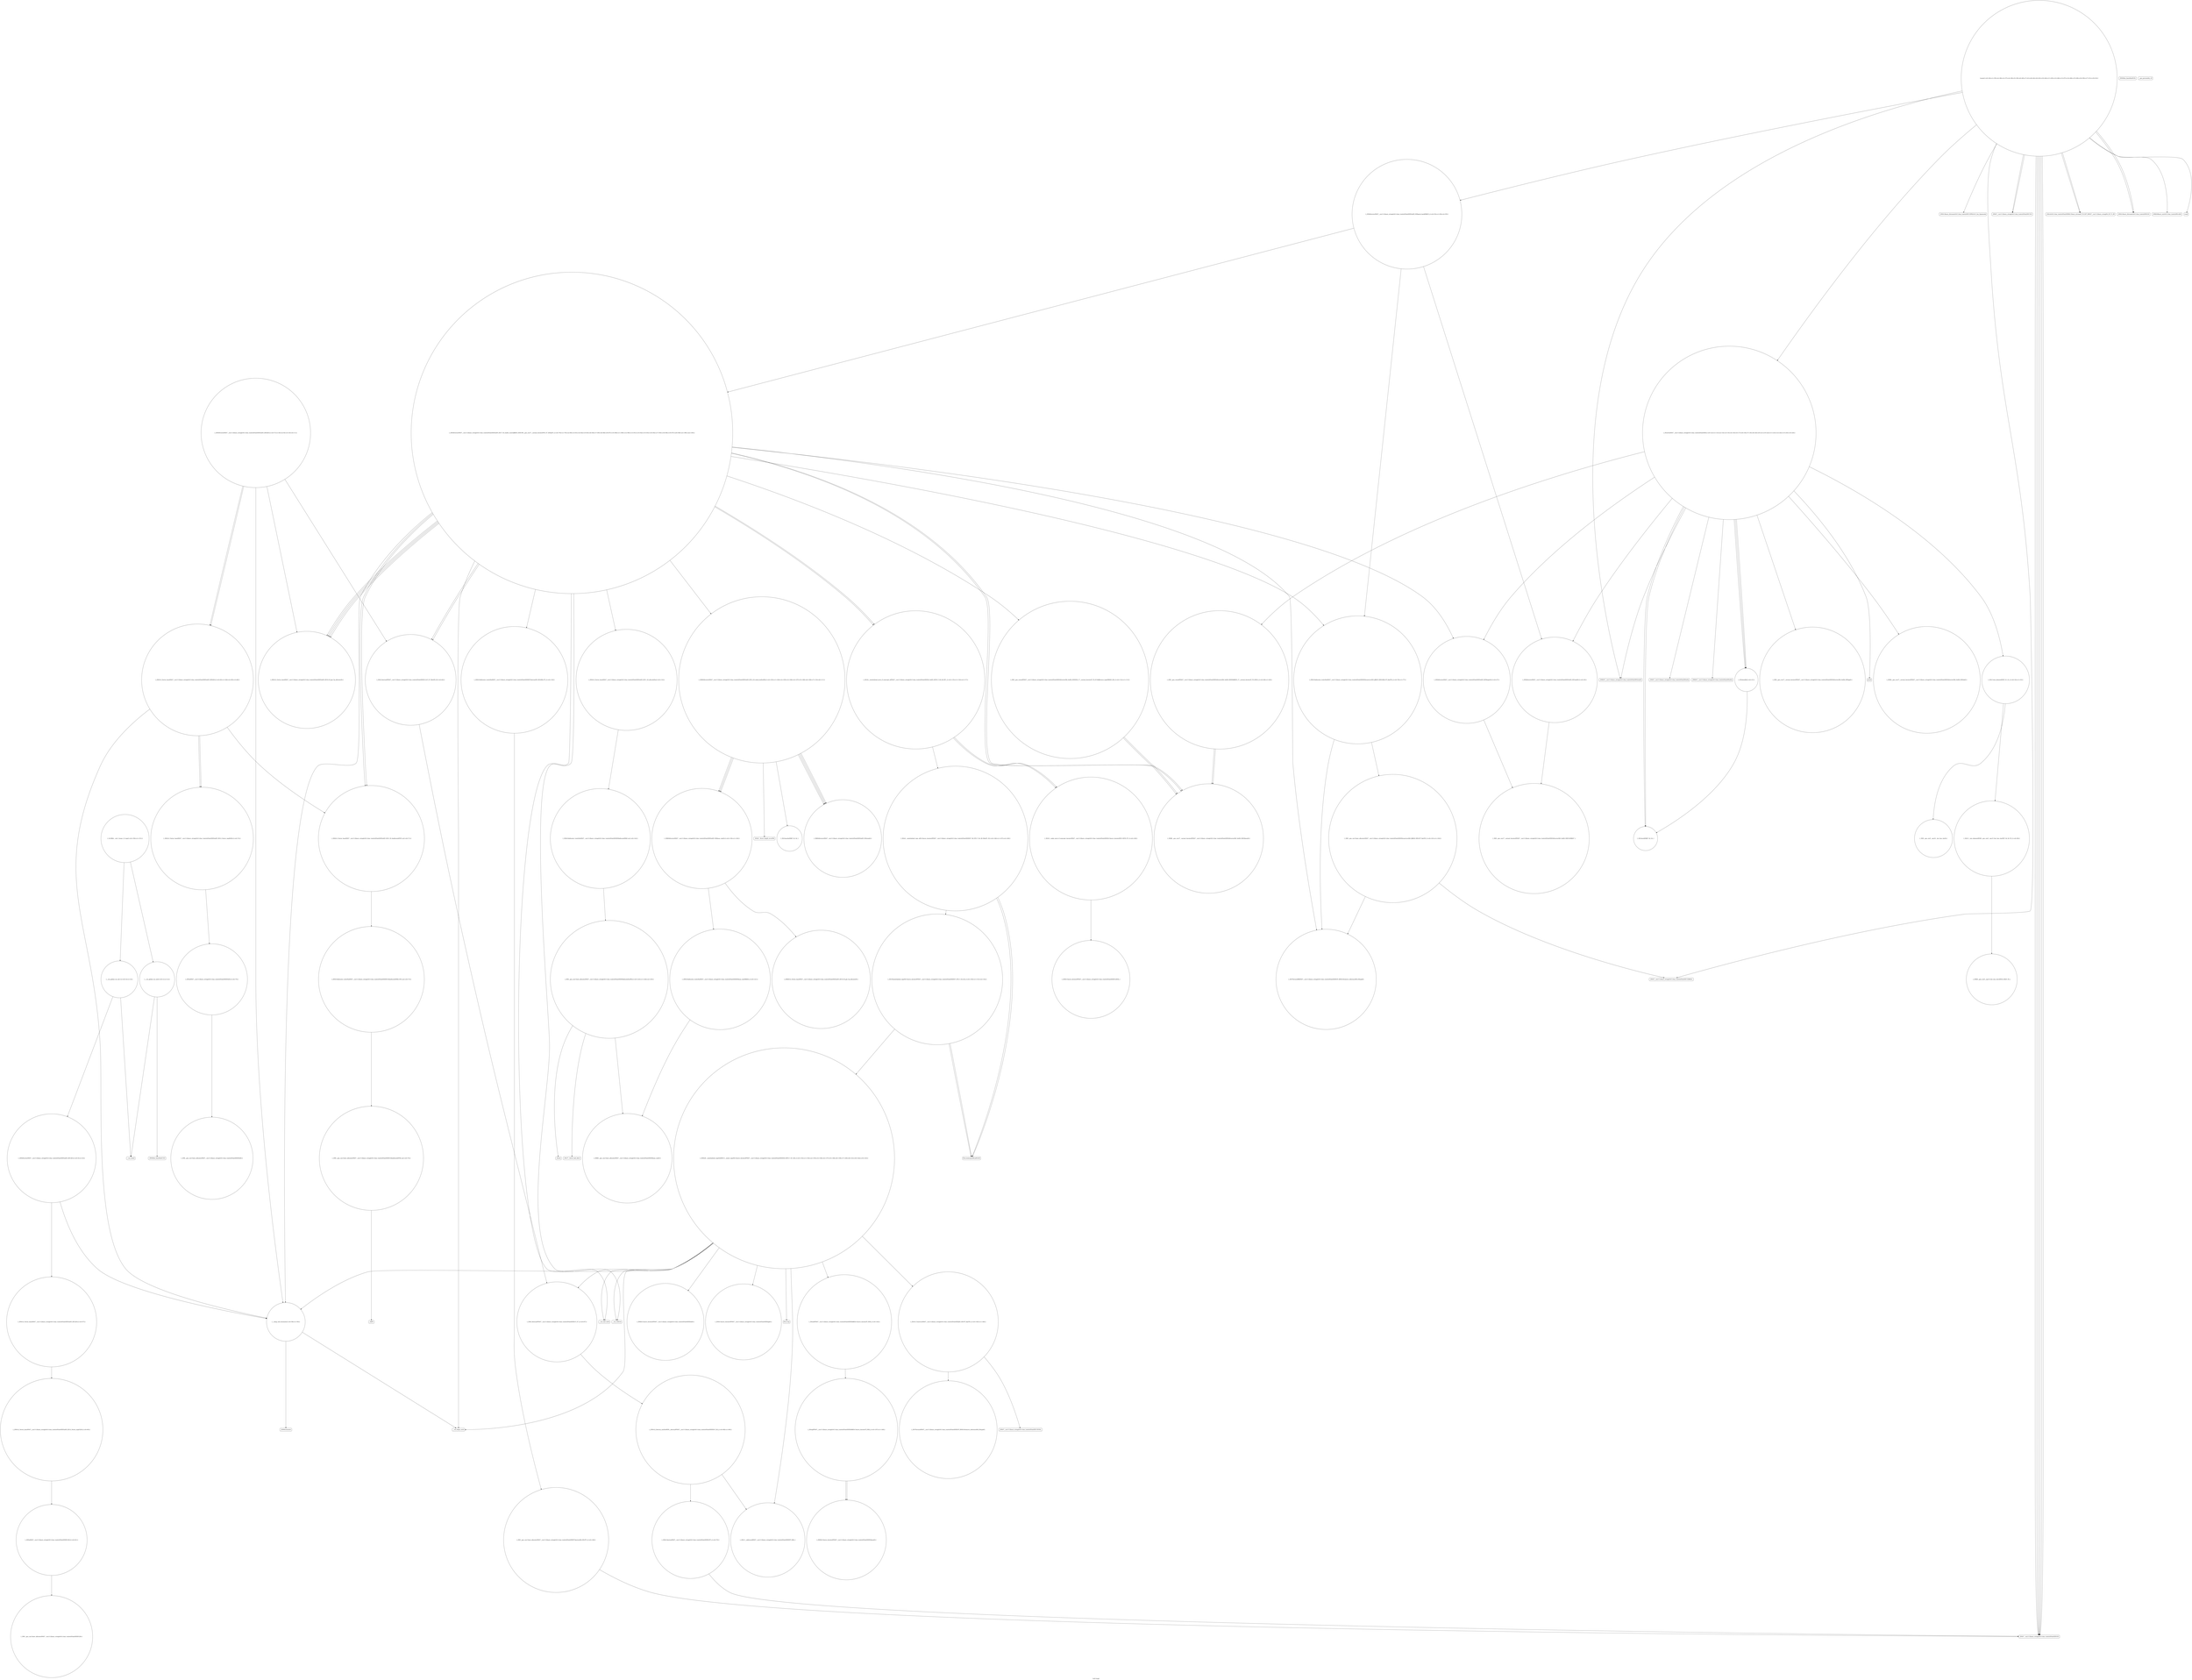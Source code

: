 digraph "Call Graph" {
	label="Call Graph";

	Node0x55954c6fb450 [shape=record,shape=circle,label="{__cxx_global_var_init|{<s0>1|<s1>2}}"];
	Node0x55954c6fb450:s0 -> Node0x55954c6f9440[color=black];
	Node0x55954c6fb450:s1 -> Node0x55954c8bb0c0[color=black];
	Node0x55954c8bec60 [shape=record,shape=circle,label="{_ZNKSt13move_iteratorIPNSt7__cxx1112basic_stringIcSt11char_traitsIcESaIcEEEE4baseEv}"];
	Node0x55954c8bb2c0 [shape=record,shape=circle,label="{_Z5solveiiNSt7__cxx1112basic_stringIcSt11char_traitsIcESaIcEEE|{<s0>12|<s1>13|<s2>14|<s3>15|<s4>16|<s5>17|<s6>18|<s7>19|<s8>20|<s9>21|<s10>22|<s11>23|<s12>24|<s13>25|<s14>26}}"];
	Node0x55954c8bb2c0:s0 -> Node0x55954c8bb340[color=black];
	Node0x55954c8bb2c0:s1 -> Node0x55954c8bb440[color=black];
	Node0x55954c8bb2c0:s2 -> Node0x55954c8bb3c0[color=black];
	Node0x55954c8bb2c0:s3 -> Node0x55954c8bb4c0[color=black];
	Node0x55954c8bb2c0:s4 -> Node0x55954c8bb540[color=black];
	Node0x55954c8bb2c0:s5 -> Node0x55954c8bb5c0[color=black];
	Node0x55954c8bb2c0:s6 -> Node0x55954c8bb640[color=black];
	Node0x55954c8bb2c0:s7 -> Node0x55954c8bb740[color=black];
	Node0x55954c8bb2c0:s8 -> Node0x55954c8bb6c0[color=black];
	Node0x55954c8bb2c0:s9 -> Node0x55954c8bb6c0[color=black];
	Node0x55954c8bb2c0:s10 -> Node0x55954c8bb740[color=black];
	Node0x55954c8bb2c0:s11 -> Node0x55954c8bb6c0[color=black];
	Node0x55954c8bb2c0:s12 -> Node0x55954c8bb7c0[color=black];
	Node0x55954c8bb2c0:s13 -> Node0x55954c8bb8c0[color=black];
	Node0x55954c8bb2c0:s14 -> Node0x55954c8bb840[color=black];
	Node0x55954c8bb640 [shape=record,shape=Mrecord,label="{_ZNKSt7__cxx1112basic_stringIcSt11char_traitsIcESaIcEEixEm}"];
	Node0x55954c8bb9c0 [shape=record,shape=Mrecord,label="{_ZNSt14basic_ifstreamIcSt11char_traitsIcEEC1EPKcSt13_Ios_Openmode}"];
	Node0x55954c8bbd40 [shape=record,shape=Mrecord,label="{_ZNSt7__cxx1112basic_stringIcSt11char_traitsIcESaIcEEC1ERKS4_}"];
	Node0x55954c8bc0c0 [shape=record,shape=circle,label="{__clang_call_terminate|{<s0>58|<s1>59}}"];
	Node0x55954c8bc0c0:s0 -> Node0x55954c8bc140[color=black];
	Node0x55954c8bc0c0:s1 -> Node0x55954c8bc1c0[color=black];
	Node0x55954c8bc440 [shape=record,shape=circle,label="{_ZNSt12_Vector_baseINSt7__cxx1112basic_stringIcSt11char_traitsIcESaIcEEESaIS5_EE19_M_get_Tp_allocatorEv}"];
	Node0x55954c8bd7e0 [shape=record,shape=circle,label="{_ZNSt12_Vector_baseINSt7__cxx1112basic_stringIcSt11char_traitsIcESaIcEEESaIS5_EE12_Vector_implD2Ev|{<s0>72}}"];
	Node0x55954c8bd7e0:s0 -> Node0x55954c8bd9e0[color=black];
	Node0x55954c8bdb60 [shape=record,shape=circle,label="{_ZNK9__gnu_cxx17__normal_iteratorIPNSt7__cxx1112basic_stringIcSt11char_traitsIcESaIcEEESt6vectorIS6_SaIS6_EEE4baseEv}"];
	Node0x55954c8bdee0 [shape=record,shape=circle,label="{_ZNSt12_Vector_baseINSt7__cxx1112basic_stringIcSt11char_traitsIcESaIcEEESaIS5_EE11_M_allocateEm|{<s0>114}}"];
	Node0x55954c8bdee0:s0 -> Node0x55954c8be4e0[color=black];
	Node0x55954c8be260 [shape=record,shape=Mrecord,label="{_ZSt20__throw_length_errorPKc}"];
	Node0x55954c8be5e0 [shape=record,shape=Mrecord,label="{_ZSt17__throw_bad_allocv}"];
	Node0x55954c8be960 [shape=record,shape=circle,label="{_ZStneIPNSt7__cxx1112basic_stringIcSt11char_traitsIcESaIcEEEEbRKSt13move_iteratorIT_ESB_|{<s0>144}}"];
	Node0x55954c8be960:s0 -> Node0x55954c8bebe0[color=black];
	Node0x55954c6f9440 [shape=record,shape=Mrecord,label="{_ZNSt8ios_base4InitC1Ev}"];
	Node0x55954c8bece0 [shape=record,shape=circle,label="{_ZSt7forwardINSt7__cxx1112basic_stringIcSt11char_traitsIcESaIcEEEEOT_RNSt16remove_referenceIS6_E4typeE}"];
	Node0x55954c8bb340 [shape=record,shape=circle,label="{_ZNSt6vectorINSt7__cxx1112basic_stringIcSt11char_traitsIcESaIcEEESaIS5_EE5beginEv|{<s0>27}}"];
	Node0x55954c8bb340:s0 -> Node0x55954c8bdae0[color=black];
	Node0x55954c8bb6c0 [shape=record,shape=circle,label="{_Z5chminRii|{<s0>31}}"];
	Node0x55954c8bb6c0:s0 -> Node0x55954c8bb740[color=black];
	Node0x55954c8bba40 [shape=record,shape=Mrecord,label="{_ZNSt7__cxx1112basic_stringIcSt11char_traitsIcESaIcEEC1Ev}"];
	Node0x55954c8bbdc0 [shape=record,shape=Mrecord,label="{_ZNSt7__cxx1112basic_stringIcSt11char_traitsIcESaIcEED1Ev}"];
	Node0x55954c8bc140 [shape=record,shape=Mrecord,label="{__cxa_begin_catch}"];
	Node0x55954c8bc4c0 [shape=record,shape=circle,label="{_ZNSt12_Vector_baseINSt7__cxx1112basic_stringIcSt11char_traitsIcESaIcEEESaIS5_EED2Ev|{<s0>63|<s1>64|<s2>65|<s3>66}}"];
	Node0x55954c8bc4c0:s0 -> Node0x55954c8bd760[color=black];
	Node0x55954c8bc4c0:s1 -> Node0x55954c8bd7e0[color=black];
	Node0x55954c8bc4c0:s2 -> Node0x55954c8bd7e0[color=black];
	Node0x55954c8bc4c0:s3 -> Node0x55954c8bc0c0[color=black];
	Node0x55954c8bd860 [shape=record,shape=circle,label="{_ZNSt16allocator_traitsISaINSt7__cxx1112basic_stringIcSt11char_traitsIcESaIcEEEEE10deallocateERS6_PS5_m|{<s0>73}}"];
	Node0x55954c8bd860:s0 -> Node0x55954c8bd8e0[color=black];
	Node0x55954c8bdbe0 [shape=record,shape=circle,label="{_ZNSt16allocator_traitsISaINSt7__cxx1112basic_stringIcSt11char_traitsIcESaIcEEEEE9constructIS5_JRKS5_EEEvRS6_PT_DpOT0_|{<s0>76|<s1>77}}"];
	Node0x55954c8bdbe0:s0 -> Node0x55954c8bdd60[color=black];
	Node0x55954c8bdbe0:s1 -> Node0x55954c8bdce0[color=black];
	Node0x55954c8bdf60 [shape=record,shape=circle,label="{_ZSt34__uninitialized_move_if_noexcept_aIPNSt7__cxx1112basic_stringIcSt11char_traitsIcESaIcEEES6_SaIS5_EET0_T_S9_S8_RT1_|{<s0>115|<s1>116|<s2>117}}"];
	Node0x55954c8bdf60:s0 -> Node0x55954c8be760[color=black];
	Node0x55954c8bdf60:s1 -> Node0x55954c8be760[color=black];
	Node0x55954c8bdf60:s2 -> Node0x55954c8be6e0[color=black];
	Node0x55954c8be2e0 [shape=record,shape=circle,label="{_ZSt3maxImERKT_S2_S2_}"];
	Node0x55954c8be660 [shape=record,shape=Mrecord,label="{_Znwm}"];
	Node0x55954c8be9e0 [shape=record,shape=circle,label="{_ZSt10_ConstructINSt7__cxx1112basic_stringIcSt11char_traitsIcESaIcEEEJS5_EEvPT_DpOT0_|{<s0>145|<s1>146}}"];
	Node0x55954c8be9e0:s0 -> Node0x55954c8bece0[color=black];
	Node0x55954c8be9e0:s1 -> Node0x55954c8bed60[color=black];
	Node0x55954c8bb040 [shape=record,shape=Mrecord,label="{_ZNSt8ios_base4InitD1Ev}"];
	Node0x55954c8bed60 [shape=record,shape=Mrecord,label="{_ZNSt7__cxx1112basic_stringIcSt11char_traitsIcESaIcEEC1EOS4_}"];
	Node0x55954c8bb3c0 [shape=record,shape=circle,label="{_ZN9__gnu_cxxneIPNSt7__cxx1112basic_stringIcSt11char_traitsIcESaIcEEESt6vectorIS6_SaIS6_EEEEbRKNS_17__normal_iteratorIT_T0_EESG_|{<s0>28|<s1>29}}"];
	Node0x55954c8bb3c0:s0 -> Node0x55954c8bdb60[color=black];
	Node0x55954c8bb3c0:s1 -> Node0x55954c8bdb60[color=black];
	Node0x55954c8bb740 [shape=record,shape=circle,label="{_ZSt3minIiERKT_S2_S2_}"];
	Node0x55954c8bbac0 [shape=record,shape=Mrecord,label="{_ZStrsIcSt11char_traitsIcESaIcEERSt13basic_istreamIT_T0_ES7_RNSt7__cxx1112basic_stringIS4_S5_T1_EE}"];
	Node0x55954c8bbe40 [shape=record,shape=Mrecord,label="{_ZNSt14basic_ifstreamIcSt11char_traitsIcEED1Ev}"];
	Node0x55954c8bc1c0 [shape=record,shape=Mrecord,label="{_ZSt9terminatev}"];
	Node0x55954c8bc540 [shape=record,shape=circle,label="{_ZSt8_DestroyIPNSt7__cxx1112basic_stringIcSt11char_traitsIcESaIcEEEEvT_S7_|{<s0>67}}"];
	Node0x55954c8bc540:s0 -> Node0x55954c8bc5c0[color=black];
	Node0x55954c8bd8e0 [shape=record,shape=circle,label="{_ZN9__gnu_cxx13new_allocatorINSt7__cxx1112basic_stringIcSt11char_traitsIcESaIcEEEE10deallocateEPS6_m|{<s0>74}}"];
	Node0x55954c8bd8e0:s0 -> Node0x55954c8bd960[color=black];
	Node0x55954c8bdc60 [shape=record,shape=circle,label="{_ZNSt6vectorINSt7__cxx1112basic_stringIcSt11char_traitsIcESaIcEEESaIS5_EE17_M_realloc_insertIJRKS5_EEEvN9__gnu_cxx17__normal_iteratorIPS5_S7_EEDpOT_|{<s0>78|<s1>79|<s2>80|<s3>81|<s4>82|<s5>83|<s6>84|<s7>85|<s8>86|<s9>87|<s10>88|<s11>89|<s12>90|<s13>91|<s14>92|<s15>93|<s16>94|<s17>95|<s18>96|<s19>97|<s20>98|<s21>99|<s22>100}}"];
	Node0x55954c8bdc60:s0 -> Node0x55954c8bdde0[color=black];
	Node0x55954c8bdc60:s1 -> Node0x55954c8bb340[color=black];
	Node0x55954c8bdc60:s2 -> Node0x55954c8bde60[color=black];
	Node0x55954c8bdc60:s3 -> Node0x55954c8bdee0[color=black];
	Node0x55954c8bdc60:s4 -> Node0x55954c8bdd60[color=black];
	Node0x55954c8bdc60:s5 -> Node0x55954c8bdbe0[color=black];
	Node0x55954c8bdc60:s6 -> Node0x55954c8bdb60[color=black];
	Node0x55954c8bdc60:s7 -> Node0x55954c8bc440[color=black];
	Node0x55954c8bdc60:s8 -> Node0x55954c8bdf60[color=black];
	Node0x55954c8bdc60:s9 -> Node0x55954c8bdb60[color=black];
	Node0x55954c8bdc60:s10 -> Node0x55954c8bc440[color=black];
	Node0x55954c8bdc60:s11 -> Node0x55954c8bdf60[color=black];
	Node0x55954c8bdc60:s12 -> Node0x55954c8bc140[color=black];
	Node0x55954c8bdc60:s13 -> Node0x55954c8bdfe0[color=black];
	Node0x55954c8bdc60:s14 -> Node0x55954c8be0e0[color=black];
	Node0x55954c8bdc60:s15 -> Node0x55954c8bc440[color=black];
	Node0x55954c8bdc60:s16 -> Node0x55954c8bc3c0[color=black];
	Node0x55954c8bdc60:s17 -> Node0x55954c8bd760[color=black];
	Node0x55954c8bdc60:s18 -> Node0x55954c8be060[color=black];
	Node0x55954c8bdc60:s19 -> Node0x55954c8bc440[color=black];
	Node0x55954c8bdc60:s20 -> Node0x55954c8bc3c0[color=black];
	Node0x55954c8bdc60:s21 -> Node0x55954c8bd760[color=black];
	Node0x55954c8bdc60:s22 -> Node0x55954c8bc0c0[color=black];
	Node0x55954c8bdfe0 [shape=record,shape=circle,label="{_ZNSt16allocator_traitsISaINSt7__cxx1112basic_stringIcSt11char_traitsIcESaIcEEEEE7destroyIS5_EEvRS6_PT_|{<s0>118}}"];
	Node0x55954c8bdfe0:s0 -> Node0x55954c8bee60[color=black];
	Node0x55954c8be360 [shape=record,shape=circle,label="{_ZNSt16allocator_traitsISaINSt7__cxx1112basic_stringIcSt11char_traitsIcESaIcEEEEE8max_sizeERKS6_|{<s0>121}}"];
	Node0x55954c8be360:s0 -> Node0x55954c8be460[color=black];
	Node0x55954c8be6e0 [shape=record,shape=circle,label="{_ZSt22__uninitialized_copy_aISt13move_iteratorIPNSt7__cxx1112basic_stringIcSt11char_traitsIcESaIcEEEES7_S6_ET0_T_SA_S9_RSaIT1_E|{<s0>126|<s1>127|<s2>128}}"];
	Node0x55954c8be6e0:s0 -> Node0x55954c8be860[color=black];
	Node0x55954c8be6e0:s1 -> Node0x55954c8be860[color=black];
	Node0x55954c8be6e0:s2 -> Node0x55954c8be7e0[color=black];
	Node0x55954c8bea60 [shape=record,shape=circle,label="{_ZNKSt13move_iteratorIPNSt7__cxx1112basic_stringIcSt11char_traitsIcESaIcEEEEdeEv}"];
	Node0x55954c8bb0c0 [shape=record,shape=Mrecord,label="{__cxa_atexit}"];
	Node0x55954c8bede0 [shape=record,shape=circle,label="{_ZNSt13move_iteratorIPNSt7__cxx1112basic_stringIcSt11char_traitsIcESaIcEEEEC2ES6_}"];
	Node0x55954c8bb440 [shape=record,shape=circle,label="{_ZNSt6vectorINSt7__cxx1112basic_stringIcSt11char_traitsIcESaIcEEESaIS5_EE3endEv|{<s0>30}}"];
	Node0x55954c8bb440:s0 -> Node0x55954c8bdae0[color=black];
	Node0x55954c8bb7c0 [shape=record,shape=circle,label="{_ZN9__gnu_cxx17__normal_iteratorIPNSt7__cxx1112basic_stringIcSt11char_traitsIcESaIcEEESt6vectorIS6_SaIS6_EEEppEv}"];
	Node0x55954c8bbb40 [shape=record,shape=Mrecord,label="{__gxx_personality_v0}"];
	Node0x55954c8bbec0 [shape=record,shape=circle,label="{_ZSt13__min_elementIPiN9__gnu_cxx5__ops15_Iter_less_iterEET_S4_S4_T0_|{<s0>56}}"];
	Node0x55954c8bbec0:s0 -> Node0x55954c8bbfc0[color=black];
	Node0x55954c8bc240 [shape=record,shape=circle,label="{_ZNSt12_Vector_baseINSt7__cxx1112basic_stringIcSt11char_traitsIcESaIcEEESaIS5_EE12_Vector_implC2Ev|{<s0>60}}"];
	Node0x55954c8bc240:s0 -> Node0x55954c8bc2c0[color=black];
	Node0x55954c8bc5c0 [shape=record,shape=circle,label="{_ZNSt12_Destroy_auxILb0EE9__destroyIPNSt7__cxx1112basic_stringIcSt11char_traitsIcESaIcEEEEEvT_S9_|{<s0>68|<s1>69}}"];
	Node0x55954c8bc5c0:s0 -> Node0x55954c8bc6c0[color=black];
	Node0x55954c8bc5c0:s1 -> Node0x55954c8bc640[color=black];
	Node0x55954c8bd960 [shape=record,shape=Mrecord,label="{_ZdlPv}"];
	Node0x55954c8bdce0 [shape=record,shape=circle,label="{_ZN9__gnu_cxx13new_allocatorINSt7__cxx1112basic_stringIcSt11char_traitsIcESaIcEEEE9constructIS6_JRKS6_EEEvPT_DpOT0_|{<s0>101|<s1>102}}"];
	Node0x55954c8bdce0:s0 -> Node0x55954c8bdd60[color=black];
	Node0x55954c8bdce0:s1 -> Node0x55954c8bbd40[color=black];
	Node0x55954c8be060 [shape=record,shape=Mrecord,label="{__cxa_rethrow}"];
	Node0x55954c8be3e0 [shape=record,shape=circle,label="{_ZNKSt12_Vector_baseINSt7__cxx1112basic_stringIcSt11char_traitsIcESaIcEEESaIS5_EE19_M_get_Tp_allocatorEv}"];
	Node0x55954c8be760 [shape=record,shape=circle,label="{_ZSt32__make_move_if_noexcept_iteratorINSt7__cxx1112basic_stringIcSt11char_traitsIcESaIcEEESt13move_iteratorIPS5_EET0_PT_|{<s0>129}}"];
	Node0x55954c8be760:s0 -> Node0x55954c8bede0[color=black];
	Node0x55954c8beae0 [shape=record,shape=circle,label="{_ZNSt13move_iteratorIPNSt7__cxx1112basic_stringIcSt11char_traitsIcESaIcEEEEppEv}"];
	Node0x55954c8bb140 [shape=record,shape=circle,label="{__cxx_global_var_init.1|{<s0>3|<s1>4}}"];
	Node0x55954c8bb140:s0 -> Node0x55954c8bb1c0[color=black];
	Node0x55954c8bb140:s1 -> Node0x55954c8bb0c0[color=black];
	Node0x55954c8bee60 [shape=record,shape=circle,label="{_ZN9__gnu_cxx13new_allocatorINSt7__cxx1112basic_stringIcSt11char_traitsIcESaIcEEEE7destroyIS6_EEvPT_|{<s0>149}}"];
	Node0x55954c8bee60:s0 -> Node0x55954c8bbdc0[color=black];
	Node0x55954c8bb4c0 [shape=record,shape=circle,label="{_ZNK9__gnu_cxx17__normal_iteratorIPNSt7__cxx1112basic_stringIcSt11char_traitsIcESaIcEEESt6vectorIS6_SaIS6_EEEdeEv}"];
	Node0x55954c8bb840 [shape=record,shape=Mrecord,label="{printf}"];
	Node0x55954c8bbbc0 [shape=record,shape=Mrecord,label="{_ZNKSt9basic_iosIcSt11char_traitsIcEEcvbEv}"];
	Node0x55954c8bbf40 [shape=record,shape=circle,label="{_ZN9__gnu_cxx5__ops16__iter_less_iterEv}"];
	Node0x55954c8bc2c0 [shape=record,shape=circle,label="{_ZNSaINSt7__cxx1112basic_stringIcSt11char_traitsIcESaIcEEEEC2Ev|{<s0>61}}"];
	Node0x55954c8bc2c0:s0 -> Node0x55954c8bc340[color=black];
	Node0x55954c8bc640 [shape=record,shape=circle,label="{_ZSt8_DestroyINSt7__cxx1112basic_stringIcSt11char_traitsIcESaIcEEEEvPT_|{<s0>70}}"];
	Node0x55954c8bc640:s0 -> Node0x55954c8bbdc0[color=black];
	Node0x55954c8bd9e0 [shape=record,shape=circle,label="{_ZNSaINSt7__cxx1112basic_stringIcSt11char_traitsIcESaIcEEEED2Ev|{<s0>75}}"];
	Node0x55954c8bd9e0:s0 -> Node0x55954c8bda60[color=black];
	Node0x55954c8bdd60 [shape=record,shape=circle,label="{_ZSt7forwardIRKNSt7__cxx1112basic_stringIcSt11char_traitsIcESaIcEEEEOT_RNSt16remove_referenceIS8_E4typeE}"];
	Node0x55954c8be0e0 [shape=record,shape=Mrecord,label="{__cxa_end_catch}"];
	Node0x55954c8be460 [shape=record,shape=circle,label="{_ZNK9__gnu_cxx13new_allocatorINSt7__cxx1112basic_stringIcSt11char_traitsIcESaIcEEEE8max_sizeEv}"];
	Node0x55954c8be7e0 [shape=record,shape=circle,label="{_ZSt18uninitialized_copyISt13move_iteratorIPNSt7__cxx1112basic_stringIcSt11char_traitsIcESaIcEEEES7_ET0_T_SA_S9_|{<s0>130|<s1>131|<s2>132}}"];
	Node0x55954c8be7e0:s0 -> Node0x55954c8be860[color=black];
	Node0x55954c8be7e0:s1 -> Node0x55954c8be860[color=black];
	Node0x55954c8be7e0:s2 -> Node0x55954c8be8e0[color=black];
	Node0x55954c8beb60 [shape=record,shape=Mrecord,label="{llvm.trap}"];
	Node0x55954c8bb1c0 [shape=record,shape=circle,label="{_ZNSt6vectorINSt7__cxx1112basic_stringIcSt11char_traitsIcESaIcEEESaIS5_EEC2Ev|{<s0>5|<s1>6}}"];
	Node0x55954c8bb1c0:s0 -> Node0x55954c8bc040[color=black];
	Node0x55954c8bb1c0:s1 -> Node0x55954c8bc0c0[color=black];
	Node0x55954c8beee0 [shape=record,shape=circle,label="{_GLOBAL__sub_I_lunae_2_0.cpp|{<s0>150|<s1>151}}"];
	Node0x55954c8beee0:s0 -> Node0x55954c6fb450[color=black];
	Node0x55954c8beee0:s1 -> Node0x55954c8bb140[color=black];
	Node0x55954c8bb540 [shape=record,shape=Mrecord,label="{_ZNKSt7__cxx1112basic_stringIcSt11char_traitsIcESaIcEE4sizeEv}"];
	Node0x55954c8bb8c0 [shape=record,shape=circle,label="{_ZSt11min_elementIPiET_S1_S1_|{<s0>32|<s1>33}}"];
	Node0x55954c8bb8c0:s0 -> Node0x55954c8bbf40[color=black];
	Node0x55954c8bb8c0:s1 -> Node0x55954c8bbec0[color=black];
	Node0x55954c8bbc40 [shape=record,shape=circle,label="{_ZNSt6vectorINSt7__cxx1112basic_stringIcSt11char_traitsIcESaIcEEESaIS5_EE9push_backERKS5_|{<s0>53|<s1>54|<s2>55}}"];
	Node0x55954c8bbc40:s0 -> Node0x55954c8bdbe0[color=black];
	Node0x55954c8bbc40:s1 -> Node0x55954c8bb440[color=black];
	Node0x55954c8bbc40:s2 -> Node0x55954c8bdc60[color=black];
	Node0x55954c8bbfc0 [shape=record,shape=circle,label="{_ZNK9__gnu_cxx5__ops15_Iter_less_iterclIPiS3_EEbT_T0_}"];
	Node0x55954c8bc340 [shape=record,shape=circle,label="{_ZN9__gnu_cxx13new_allocatorINSt7__cxx1112basic_stringIcSt11char_traitsIcESaIcEEEEC2Ev}"];
	Node0x55954c8bc6c0 [shape=record,shape=circle,label="{_ZSt11__addressofINSt7__cxx1112basic_stringIcSt11char_traitsIcESaIcEEEEPT_RS6_}"];
	Node0x55954c8bda60 [shape=record,shape=circle,label="{_ZN9__gnu_cxx13new_allocatorINSt7__cxx1112basic_stringIcSt11char_traitsIcESaIcEEEED2Ev}"];
	Node0x55954c8bdde0 [shape=record,shape=circle,label="{_ZNKSt6vectorINSt7__cxx1112basic_stringIcSt11char_traitsIcESaIcEEESaIS5_EE12_M_check_lenEmPKc|{<s0>103|<s1>104|<s2>105|<s3>106|<s4>107|<s5>108|<s6>109|<s7>110|<s8>111}}"];
	Node0x55954c8bdde0:s0 -> Node0x55954c8be160[color=black];
	Node0x55954c8bdde0:s1 -> Node0x55954c8be1e0[color=black];
	Node0x55954c8bdde0:s2 -> Node0x55954c8be260[color=black];
	Node0x55954c8bdde0:s3 -> Node0x55954c8be1e0[color=black];
	Node0x55954c8bdde0:s4 -> Node0x55954c8be1e0[color=black];
	Node0x55954c8bdde0:s5 -> Node0x55954c8be2e0[color=black];
	Node0x55954c8bdde0:s6 -> Node0x55954c8be1e0[color=black];
	Node0x55954c8bdde0:s7 -> Node0x55954c8be160[color=black];
	Node0x55954c8bdde0:s8 -> Node0x55954c8be160[color=black];
	Node0x55954c8be160 [shape=record,shape=circle,label="{_ZNKSt6vectorINSt7__cxx1112basic_stringIcSt11char_traitsIcESaIcEEESaIS5_EE8max_sizeEv|{<s0>119|<s1>120}}"];
	Node0x55954c8be160:s0 -> Node0x55954c8be3e0[color=black];
	Node0x55954c8be160:s1 -> Node0x55954c8be360[color=black];
	Node0x55954c8be4e0 [shape=record,shape=circle,label="{_ZNSt16allocator_traitsISaINSt7__cxx1112basic_stringIcSt11char_traitsIcESaIcEEEEE8allocateERS6_m|{<s0>122}}"];
	Node0x55954c8be4e0:s0 -> Node0x55954c8be560[color=black];
	Node0x55954c8be860 [shape=record,shape=Mrecord,label="{llvm.memcpy.p0i8.p0i8.i64}"];
	Node0x55954c8bebe0 [shape=record,shape=circle,label="{_ZSteqIPNSt7__cxx1112basic_stringIcSt11char_traitsIcESaIcEEEEbRKSt13move_iteratorIT_ESB_|{<s0>147|<s1>148}}"];
	Node0x55954c8bebe0:s0 -> Node0x55954c8bec60[color=black];
	Node0x55954c8bebe0:s1 -> Node0x55954c8bec60[color=black];
	Node0x55954c8bb240 [shape=record,shape=circle,label="{_ZNSt6vectorINSt7__cxx1112basic_stringIcSt11char_traitsIcESaIcEEESaIS5_EED2Ev|{<s0>7|<s1>8|<s2>9|<s3>10|<s4>11}}"];
	Node0x55954c8bb240:s0 -> Node0x55954c8bc440[color=black];
	Node0x55954c8bb240:s1 -> Node0x55954c8bc3c0[color=black];
	Node0x55954c8bb240:s2 -> Node0x55954c8bc4c0[color=black];
	Node0x55954c8bb240:s3 -> Node0x55954c8bc4c0[color=black];
	Node0x55954c8bb240:s4 -> Node0x55954c8bc0c0[color=black];
	Node0x55954c8bb5c0 [shape=record,shape=Mrecord,label="{_ZNSt7__cxx1112basic_stringIcSt11char_traitsIcESaIcEEixEm}"];
	Node0x55954c8bb940 [shape=record,shape=circle,label="{main|{<s0>34|<s1>35|<s2>36|<s3>37|<s4>38|<s5>39|<s6>40|<s7>41|<s8>42|<s9>43|<s10>44|<s11>45|<s12>46|<s13>47|<s14>48|<s15>49|<s16>50|<s17>51|<s18>52}}"];
	Node0x55954c8bb940:s0 -> Node0x55954c8bb9c0[color=black];
	Node0x55954c8bb940:s1 -> Node0x55954c8bba40[color=black];
	Node0x55954c8bb940:s2 -> Node0x55954c8bbac0[color=black];
	Node0x55954c8bb940:s3 -> Node0x55954c8bbbc0[color=black];
	Node0x55954c8bb940:s4 -> Node0x55954c8bbc40[color=black];
	Node0x55954c8bb940:s5 -> Node0x55954c8bbcc0[color=black];
	Node0x55954c8bb940:s6 -> Node0x55954c8bba40[color=black];
	Node0x55954c8bb940:s7 -> Node0x55954c8bbac0[color=black];
	Node0x55954c8bb940:s8 -> Node0x55954c8bb540[color=black];
	Node0x55954c8bb940:s9 -> Node0x55954c8bbd40[color=black];
	Node0x55954c8bb940:s10 -> Node0x55954c8bb2c0[color=black];
	Node0x55954c8bb940:s11 -> Node0x55954c8bbdc0[color=black];
	Node0x55954c8bb940:s12 -> Node0x55954c8bbdc0[color=black];
	Node0x55954c8bb940:s13 -> Node0x55954c8bbdc0[color=black];
	Node0x55954c8bb940:s14 -> Node0x55954c8bbdc0[color=black];
	Node0x55954c8bb940:s15 -> Node0x55954c8bbdc0[color=black];
	Node0x55954c8bb940:s16 -> Node0x55954c8bbe40[color=black];
	Node0x55954c8bb940:s17 -> Node0x55954c8bbdc0[color=black];
	Node0x55954c8bb940:s18 -> Node0x55954c8bbe40[color=black];
	Node0x55954c8bbcc0 [shape=record,shape=Mrecord,label="{scanf}"];
	Node0x55954c8bc040 [shape=record,shape=circle,label="{_ZNSt12_Vector_baseINSt7__cxx1112basic_stringIcSt11char_traitsIcESaIcEEESaIS5_EEC2Ev|{<s0>57}}"];
	Node0x55954c8bc040:s0 -> Node0x55954c8bc240[color=black];
	Node0x55954c8bc3c0 [shape=record,shape=circle,label="{_ZSt8_DestroyIPNSt7__cxx1112basic_stringIcSt11char_traitsIcESaIcEEES5_EvT_S7_RSaIT0_E|{<s0>62}}"];
	Node0x55954c8bc3c0:s0 -> Node0x55954c8bc540[color=black];
	Node0x55954c8bd760 [shape=record,shape=circle,label="{_ZNSt12_Vector_baseINSt7__cxx1112basic_stringIcSt11char_traitsIcESaIcEEESaIS5_EE13_M_deallocateEPS5_m|{<s0>71}}"];
	Node0x55954c8bd760:s0 -> Node0x55954c8bd860[color=black];
	Node0x55954c8bdae0 [shape=record,shape=circle,label="{_ZN9__gnu_cxx17__normal_iteratorIPNSt7__cxx1112basic_stringIcSt11char_traitsIcESaIcEEESt6vectorIS6_SaIS6_EEEC2ERKS7_}"];
	Node0x55954c8bde60 [shape=record,shape=circle,label="{_ZN9__gnu_cxxmiIPNSt7__cxx1112basic_stringIcSt11char_traitsIcESaIcEEESt6vectorIS6_SaIS6_EEEENS_17__normal_iteratorIT_T0_E15difference_typeERKSE_SH_|{<s0>112|<s1>113}}"];
	Node0x55954c8bde60:s0 -> Node0x55954c8bdb60[color=black];
	Node0x55954c8bde60:s1 -> Node0x55954c8bdb60[color=black];
	Node0x55954c8be1e0 [shape=record,shape=circle,label="{_ZNKSt6vectorINSt7__cxx1112basic_stringIcSt11char_traitsIcESaIcEEESaIS5_EE4sizeEv}"];
	Node0x55954c8be560 [shape=record,shape=circle,label="{_ZN9__gnu_cxx13new_allocatorINSt7__cxx1112basic_stringIcSt11char_traitsIcESaIcEEEE8allocateEmPKv|{<s0>123|<s1>124|<s2>125}}"];
	Node0x55954c8be560:s0 -> Node0x55954c8be460[color=black];
	Node0x55954c8be560:s1 -> Node0x55954c8be5e0[color=black];
	Node0x55954c8be560:s2 -> Node0x55954c8be660[color=black];
	Node0x55954c8be8e0 [shape=record,shape=circle,label="{_ZNSt20__uninitialized_copyILb0EE13__uninit_copyISt13move_iteratorIPNSt7__cxx1112basic_stringIcSt11char_traitsIcESaIcEEEES9_EET0_T_SC_SB_|{<s0>133|<s1>134|<s2>135|<s3>136|<s4>137|<s5>138|<s6>139|<s7>140|<s8>141|<s9>142|<s10>143}}"];
	Node0x55954c8be8e0:s0 -> Node0x55954c8be960[color=black];
	Node0x55954c8be8e0:s1 -> Node0x55954c8bc6c0[color=black];
	Node0x55954c8be8e0:s2 -> Node0x55954c8bea60[color=black];
	Node0x55954c8be8e0:s3 -> Node0x55954c8be9e0[color=black];
	Node0x55954c8be8e0:s4 -> Node0x55954c8beae0[color=black];
	Node0x55954c8be8e0:s5 -> Node0x55954c8bc140[color=black];
	Node0x55954c8be8e0:s6 -> Node0x55954c8bc540[color=black];
	Node0x55954c8be8e0:s7 -> Node0x55954c8be060[color=black];
	Node0x55954c8be8e0:s8 -> Node0x55954c8be0e0[color=black];
	Node0x55954c8be8e0:s9 -> Node0x55954c8beb60[color=black];
	Node0x55954c8be8e0:s10 -> Node0x55954c8bc0c0[color=black];
}
